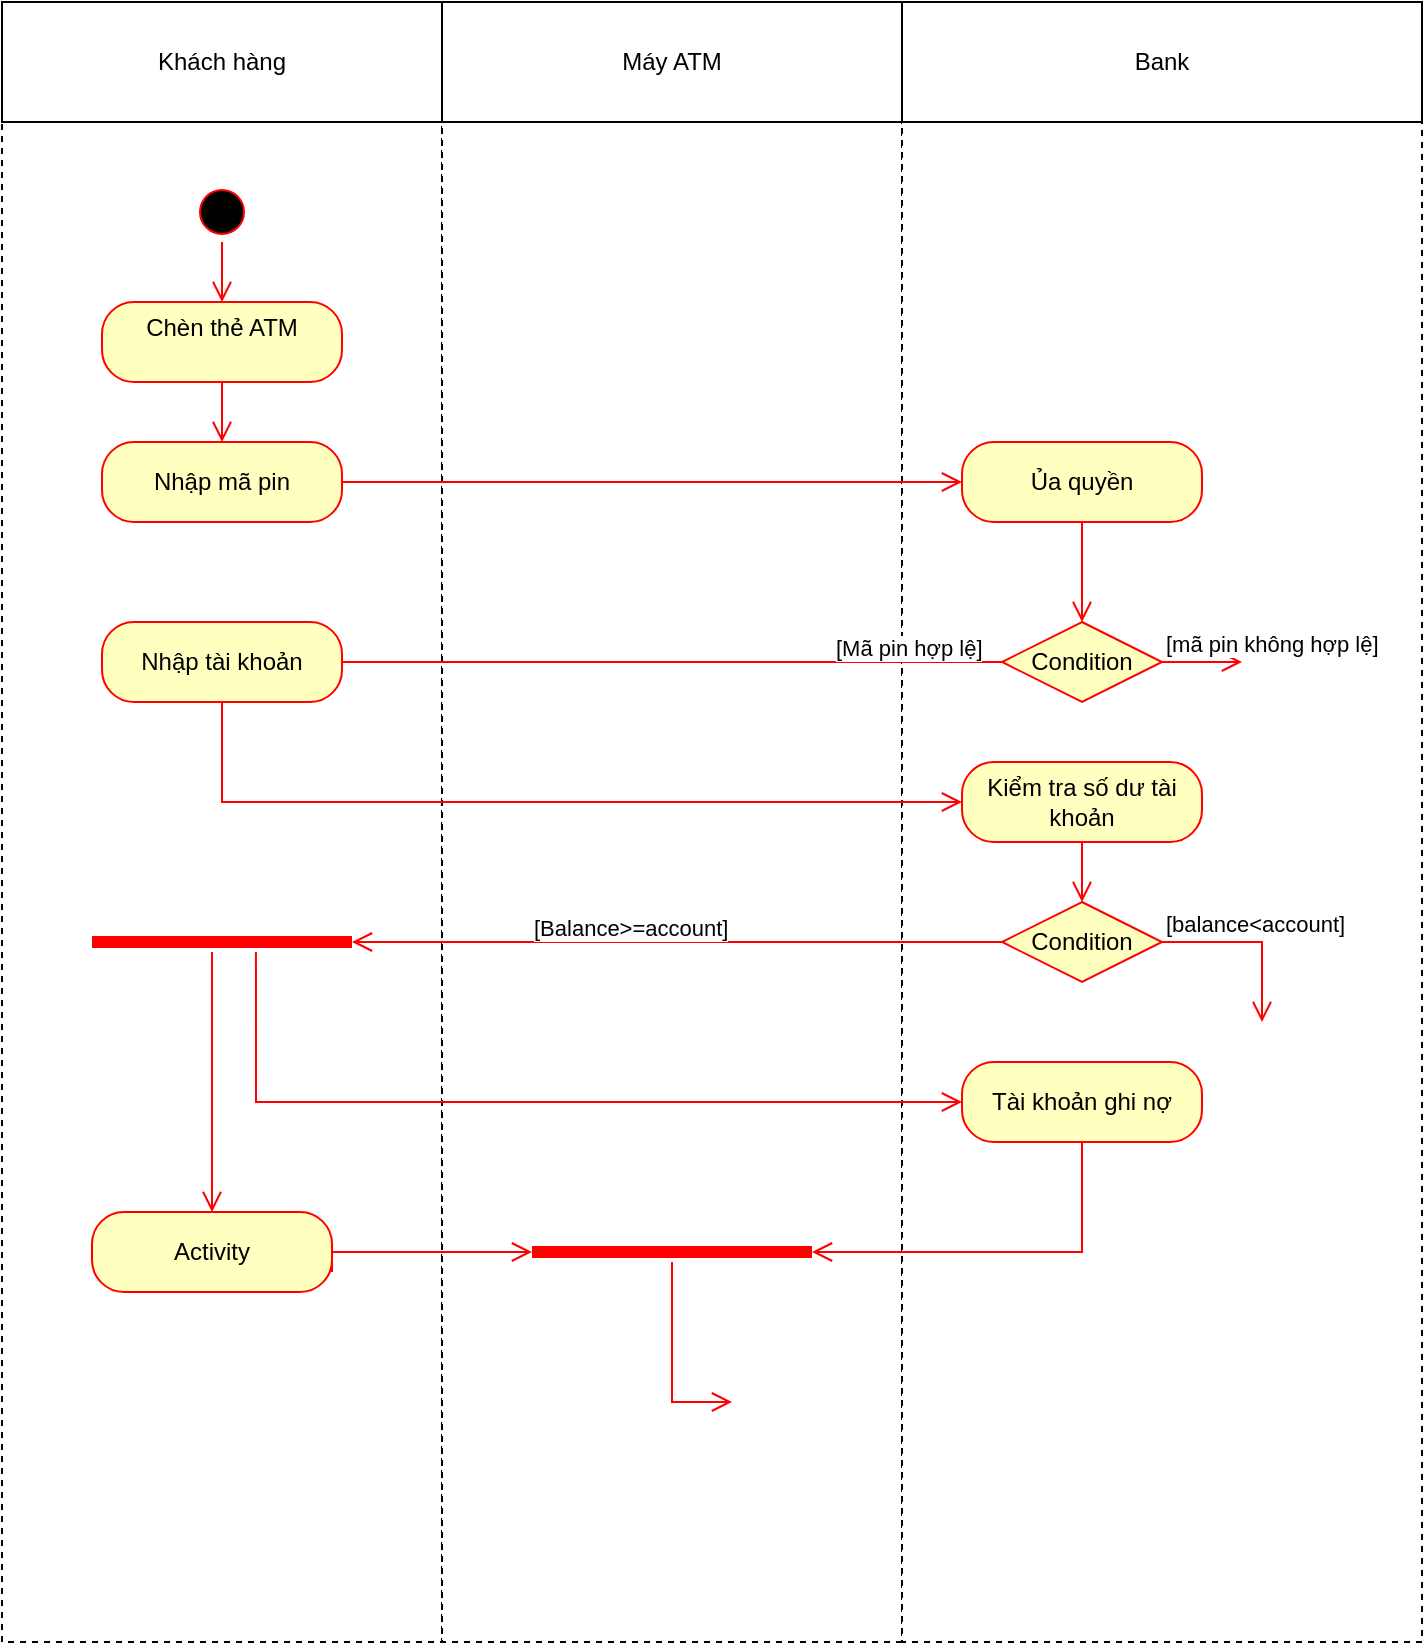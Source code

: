 <mxfile version="26.0.16">
  <diagram name="Page-1" id="Y24SdN7_Ipk57l6RY72a">
    <mxGraphModel dx="1366" dy="1835" grid="1" gridSize="10" guides="1" tooltips="1" connect="1" arrows="1" fold="1" page="1" pageScale="1" pageWidth="850" pageHeight="1100" math="0" shadow="0">
      <root>
        <mxCell id="0" />
        <mxCell id="1" parent="0" />
        <mxCell id="iBAFh-Meh7RH4j335GwN-2" value="" style="rounded=0;whiteSpace=wrap;html=1;dashed=1;" vertex="1" parent="1">
          <mxGeometry x="40" y="40" width="220" height="760" as="geometry" />
        </mxCell>
        <mxCell id="iBAFh-Meh7RH4j335GwN-3" value="" style="rounded=0;whiteSpace=wrap;html=1;dashed=1;" vertex="1" parent="1">
          <mxGeometry x="260" y="40" width="230" height="760" as="geometry" />
        </mxCell>
        <mxCell id="iBAFh-Meh7RH4j335GwN-4" value="" style="rounded=0;whiteSpace=wrap;html=1;dashed=1;" vertex="1" parent="1">
          <mxGeometry x="490" y="40" width="260" height="760" as="geometry" />
        </mxCell>
        <mxCell id="iBAFh-Meh7RH4j335GwN-6" value="Khách hàng" style="rounded=0;whiteSpace=wrap;html=1;" vertex="1" parent="1">
          <mxGeometry x="40" y="-20" width="220" height="60" as="geometry" />
        </mxCell>
        <mxCell id="iBAFh-Meh7RH4j335GwN-7" value="Máy ATM" style="rounded=0;whiteSpace=wrap;html=1;" vertex="1" parent="1">
          <mxGeometry x="260" y="-20" width="230" height="60" as="geometry" />
        </mxCell>
        <mxCell id="iBAFh-Meh7RH4j335GwN-8" value="Bank" style="rounded=0;whiteSpace=wrap;html=1;" vertex="1" parent="1">
          <mxGeometry x="490" y="-20" width="260" height="60" as="geometry" />
        </mxCell>
        <mxCell id="iBAFh-Meh7RH4j335GwN-9" value="" style="ellipse;html=1;shape=startState;fillColor=#000000;strokeColor=#ff0000;" vertex="1" parent="1">
          <mxGeometry x="135" y="70" width="30" height="30" as="geometry" />
        </mxCell>
        <mxCell id="iBAFh-Meh7RH4j335GwN-10" value="" style="edgeStyle=orthogonalEdgeStyle;html=1;verticalAlign=bottom;endArrow=open;endSize=8;strokeColor=#ff0000;rounded=0;entryX=0.5;entryY=0;entryDx=0;entryDy=0;" edge="1" source="iBAFh-Meh7RH4j335GwN-9" parent="1" target="iBAFh-Meh7RH4j335GwN-12">
          <mxGeometry relative="1" as="geometry">
            <mxPoint x="150" y="160" as="targetPoint" />
          </mxGeometry>
        </mxCell>
        <mxCell id="iBAFh-Meh7RH4j335GwN-12" value="Chèn thẻ ATM&lt;br&gt;&lt;div&gt;&lt;span style=&quot;color: rgba(0, 0, 0, 0); font-family: monospace; font-size: 0px; text-align: start; text-wrap-mode: nowrap;&quot;&gt;&lt;br&gt;&lt;/span&gt;&lt;/div&gt;" style="rounded=1;whiteSpace=wrap;html=1;arcSize=40;fontColor=#000000;fillColor=#ffffc0;strokeColor=#ff0000;" vertex="1" parent="1">
          <mxGeometry x="90" y="130" width="120" height="40" as="geometry" />
        </mxCell>
        <mxCell id="iBAFh-Meh7RH4j335GwN-13" value="" style="edgeStyle=orthogonalEdgeStyle;html=1;verticalAlign=bottom;endArrow=open;endSize=8;strokeColor=#ff0000;rounded=0;entryX=0.5;entryY=0;entryDx=0;entryDy=0;" edge="1" source="iBAFh-Meh7RH4j335GwN-12" parent="1" target="iBAFh-Meh7RH4j335GwN-15">
          <mxGeometry relative="1" as="geometry">
            <mxPoint x="150" y="260" as="targetPoint" />
            <Array as="points" />
          </mxGeometry>
        </mxCell>
        <mxCell id="iBAFh-Meh7RH4j335GwN-15" value="Nhập mã pin" style="rounded=1;whiteSpace=wrap;html=1;arcSize=40;fontColor=#000000;fillColor=#ffffc0;strokeColor=#ff0000;" vertex="1" parent="1">
          <mxGeometry x="90" y="200" width="120" height="40" as="geometry" />
        </mxCell>
        <mxCell id="iBAFh-Meh7RH4j335GwN-16" value="" style="edgeStyle=orthogonalEdgeStyle;html=1;verticalAlign=bottom;endArrow=open;endSize=8;strokeColor=#ff0000;rounded=0;exitX=1;exitY=0.5;exitDx=0;exitDy=0;entryX=0;entryY=0.5;entryDx=0;entryDy=0;" edge="1" source="iBAFh-Meh7RH4j335GwN-15" parent="1" target="iBAFh-Meh7RH4j335GwN-17">
          <mxGeometry relative="1" as="geometry">
            <mxPoint x="330" y="260" as="targetPoint" />
          </mxGeometry>
        </mxCell>
        <mxCell id="iBAFh-Meh7RH4j335GwN-17" value="Ủa quyền" style="rounded=1;whiteSpace=wrap;html=1;arcSize=40;fontColor=#000000;fillColor=#ffffc0;strokeColor=#ff0000;" vertex="1" parent="1">
          <mxGeometry x="520" y="200" width="120" height="40" as="geometry" />
        </mxCell>
        <mxCell id="iBAFh-Meh7RH4j335GwN-18" value="" style="edgeStyle=orthogonalEdgeStyle;html=1;verticalAlign=bottom;endArrow=open;endSize=8;strokeColor=#ff0000;rounded=0;entryX=0.5;entryY=0;entryDx=0;entryDy=0;" edge="1" source="iBAFh-Meh7RH4j335GwN-17" parent="1" target="iBAFh-Meh7RH4j335GwN-19">
          <mxGeometry relative="1" as="geometry">
            <mxPoint x="600" y="325" as="targetPoint" />
          </mxGeometry>
        </mxCell>
        <mxCell id="iBAFh-Meh7RH4j335GwN-19" value="Condition" style="rhombus;whiteSpace=wrap;html=1;fontColor=#000000;fillColor=#ffffc0;strokeColor=#ff0000;" vertex="1" parent="1">
          <mxGeometry x="540" y="290" width="80" height="40" as="geometry" />
        </mxCell>
        <mxCell id="iBAFh-Meh7RH4j335GwN-20" value="[mã pin không hợp lệ]" style="edgeStyle=orthogonalEdgeStyle;html=1;align=left;verticalAlign=bottom;endArrow=open;endSize=8;strokeColor=#ff0000;rounded=0;" edge="1" source="iBAFh-Meh7RH4j335GwN-19" parent="1">
          <mxGeometry x="-1" relative="1" as="geometry">
            <mxPoint x="660" y="310" as="targetPoint" />
          </mxGeometry>
        </mxCell>
        <mxCell id="iBAFh-Meh7RH4j335GwN-21" value="[Mã pin hợp lệ]" style="edgeStyle=orthogonalEdgeStyle;html=1;align=left;verticalAlign=top;endArrow=open;endSize=8;strokeColor=#ff0000;rounded=0;" edge="1" source="iBAFh-Meh7RH4j335GwN-19" parent="1">
          <mxGeometry x="-0.5" y="-20" relative="1" as="geometry">
            <mxPoint x="200" y="310" as="targetPoint" />
            <Array as="points">
              <mxPoint x="200" y="310" />
            </Array>
            <mxPoint as="offset" />
          </mxGeometry>
        </mxCell>
        <mxCell id="iBAFh-Meh7RH4j335GwN-22" value="Nhập tài khoản" style="rounded=1;whiteSpace=wrap;html=1;arcSize=40;fontColor=#000000;fillColor=#ffffc0;strokeColor=#ff0000;" vertex="1" parent="1">
          <mxGeometry x="90" y="290" width="120" height="40" as="geometry" />
        </mxCell>
        <mxCell id="iBAFh-Meh7RH4j335GwN-23" value="" style="edgeStyle=orthogonalEdgeStyle;html=1;verticalAlign=bottom;endArrow=open;endSize=8;strokeColor=#ff0000;rounded=0;exitX=0.5;exitY=1;exitDx=0;exitDy=0;entryX=0;entryY=0.5;entryDx=0;entryDy=0;" edge="1" parent="1" source="iBAFh-Meh7RH4j335GwN-22" target="iBAFh-Meh7RH4j335GwN-26">
          <mxGeometry relative="1" as="geometry">
            <mxPoint x="475" y="390" as="targetPoint" />
            <mxPoint x="165" y="390" as="sourcePoint" />
          </mxGeometry>
        </mxCell>
        <mxCell id="iBAFh-Meh7RH4j335GwN-26" value="Kiểm tra số dư tài khoản" style="rounded=1;whiteSpace=wrap;html=1;arcSize=40;fontColor=#000000;fillColor=#ffffc0;strokeColor=#ff0000;" vertex="1" parent="1">
          <mxGeometry x="520" y="360" width="120" height="40" as="geometry" />
        </mxCell>
        <mxCell id="iBAFh-Meh7RH4j335GwN-27" value="" style="edgeStyle=orthogonalEdgeStyle;html=1;verticalAlign=bottom;endArrow=open;endSize=8;strokeColor=#ff0000;rounded=0;" edge="1" source="iBAFh-Meh7RH4j335GwN-26" parent="1">
          <mxGeometry relative="1" as="geometry">
            <mxPoint x="580" y="430" as="targetPoint" />
          </mxGeometry>
        </mxCell>
        <mxCell id="iBAFh-Meh7RH4j335GwN-28" value="Condition" style="rhombus;whiteSpace=wrap;html=1;fontColor=#000000;fillColor=#ffffc0;strokeColor=#ff0000;" vertex="1" parent="1">
          <mxGeometry x="540" y="430" width="80" height="40" as="geometry" />
        </mxCell>
        <mxCell id="iBAFh-Meh7RH4j335GwN-29" value="[balance&amp;lt;account]" style="edgeStyle=orthogonalEdgeStyle;html=1;align=left;verticalAlign=bottom;endArrow=open;endSize=8;strokeColor=#ff0000;rounded=0;exitX=1;exitY=0.5;exitDx=0;exitDy=0;" edge="1" source="iBAFh-Meh7RH4j335GwN-28" parent="1">
          <mxGeometry x="-1" relative="1" as="geometry">
            <mxPoint x="670" y="490" as="targetPoint" />
            <Array as="points">
              <mxPoint x="670" y="450" />
              <mxPoint x="670" y="490" />
            </Array>
          </mxGeometry>
        </mxCell>
        <mxCell id="iBAFh-Meh7RH4j335GwN-30" value="[Balance&amp;gt;=account]" style="edgeStyle=orthogonalEdgeStyle;html=1;align=left;verticalAlign=top;endArrow=open;endSize=8;strokeColor=#ff0000;rounded=0;entryX=1;entryY=0.5;entryDx=0;entryDy=0;entryPerimeter=0;" edge="1" source="iBAFh-Meh7RH4j335GwN-28" parent="1" target="iBAFh-Meh7RH4j335GwN-32">
          <mxGeometry x="0.455" y="-20" relative="1" as="geometry">
            <mxPoint x="420" y="450" as="targetPoint" />
            <mxPoint as="offset" />
          </mxGeometry>
        </mxCell>
        <mxCell id="iBAFh-Meh7RH4j335GwN-32" value="" style="shape=line;html=1;strokeWidth=6;strokeColor=#ff0000;" vertex="1" parent="1">
          <mxGeometry x="85" y="445" width="130" height="10" as="geometry" />
        </mxCell>
        <mxCell id="iBAFh-Meh7RH4j335GwN-33" value="" style="edgeStyle=orthogonalEdgeStyle;html=1;verticalAlign=bottom;endArrow=open;endSize=8;strokeColor=#ff0000;rounded=0;entryX=0.5;entryY=0;entryDx=0;entryDy=0;" edge="1" source="iBAFh-Meh7RH4j335GwN-32" parent="1" target="iBAFh-Meh7RH4j335GwN-38">
          <mxGeometry relative="1" as="geometry">
            <mxPoint x="140" y="570" as="targetPoint" />
            <Array as="points">
              <mxPoint x="145" y="580" />
            </Array>
          </mxGeometry>
        </mxCell>
        <mxCell id="iBAFh-Meh7RH4j335GwN-35" value="" style="edgeStyle=orthogonalEdgeStyle;html=1;verticalAlign=bottom;endArrow=open;endSize=8;strokeColor=#ff0000;rounded=0;exitX=0.669;exitY=0.75;exitDx=0;exitDy=0;exitPerimeter=0;entryX=0;entryY=0.5;entryDx=0;entryDy=0;" edge="1" parent="1" target="iBAFh-Meh7RH4j335GwN-36">
          <mxGeometry relative="1" as="geometry">
            <mxPoint x="520" y="532.5" as="targetPoint" />
            <mxPoint x="166.97" y="455" as="sourcePoint" />
            <Array as="points">
              <mxPoint x="167" y="530" />
            </Array>
          </mxGeometry>
        </mxCell>
        <mxCell id="iBAFh-Meh7RH4j335GwN-36" value="Tài khoản ghi nợ" style="rounded=1;whiteSpace=wrap;html=1;arcSize=40;fontColor=#000000;fillColor=#ffffc0;strokeColor=#ff0000;" vertex="1" parent="1">
          <mxGeometry x="520" y="510" width="120" height="40" as="geometry" />
        </mxCell>
        <mxCell id="iBAFh-Meh7RH4j335GwN-37" value="" style="edgeStyle=orthogonalEdgeStyle;html=1;verticalAlign=bottom;endArrow=open;endSize=8;strokeColor=#ff0000;rounded=0;entryX=1;entryY=0.5;entryDx=0;entryDy=0;entryPerimeter=0;" edge="1" source="iBAFh-Meh7RH4j335GwN-36" parent="1" target="iBAFh-Meh7RH4j335GwN-40">
          <mxGeometry relative="1" as="geometry">
            <mxPoint x="580" y="620" as="targetPoint" />
            <Array as="points">
              <mxPoint x="580" y="605" />
            </Array>
          </mxGeometry>
        </mxCell>
        <mxCell id="iBAFh-Meh7RH4j335GwN-38" value="Activity" style="rounded=1;whiteSpace=wrap;html=1;arcSize=40;fontColor=#000000;fillColor=#ffffc0;strokeColor=#ff0000;" vertex="1" parent="1">
          <mxGeometry x="85" y="585" width="120" height="40" as="geometry" />
        </mxCell>
        <mxCell id="iBAFh-Meh7RH4j335GwN-39" value="" style="edgeStyle=orthogonalEdgeStyle;html=1;verticalAlign=bottom;endArrow=open;endSize=8;strokeColor=#ff0000;rounded=0;entryX=0;entryY=0.5;entryDx=0;entryDy=0;entryPerimeter=0;" edge="1" parent="1" target="iBAFh-Meh7RH4j335GwN-40">
          <mxGeometry relative="1" as="geometry">
            <mxPoint x="370" y="604.98" as="targetPoint" />
            <mxPoint x="205" y="615.028" as="sourcePoint" />
            <Array as="points">
              <mxPoint x="205" y="605" />
            </Array>
          </mxGeometry>
        </mxCell>
        <mxCell id="iBAFh-Meh7RH4j335GwN-40" value="" style="shape=line;html=1;strokeWidth=6;strokeColor=#ff0000;" vertex="1" parent="1">
          <mxGeometry x="305" y="600" width="140" height="10" as="geometry" />
        </mxCell>
        <mxCell id="iBAFh-Meh7RH4j335GwN-41" value="" style="edgeStyle=orthogonalEdgeStyle;html=1;verticalAlign=bottom;endArrow=open;endSize=8;strokeColor=#ff0000;rounded=0;" edge="1" source="iBAFh-Meh7RH4j335GwN-40" parent="1">
          <mxGeometry relative="1" as="geometry">
            <mxPoint x="405" y="680" as="targetPoint" />
            <Array as="points">
              <mxPoint x="375" y="680" />
            </Array>
          </mxGeometry>
        </mxCell>
      </root>
    </mxGraphModel>
  </diagram>
</mxfile>
